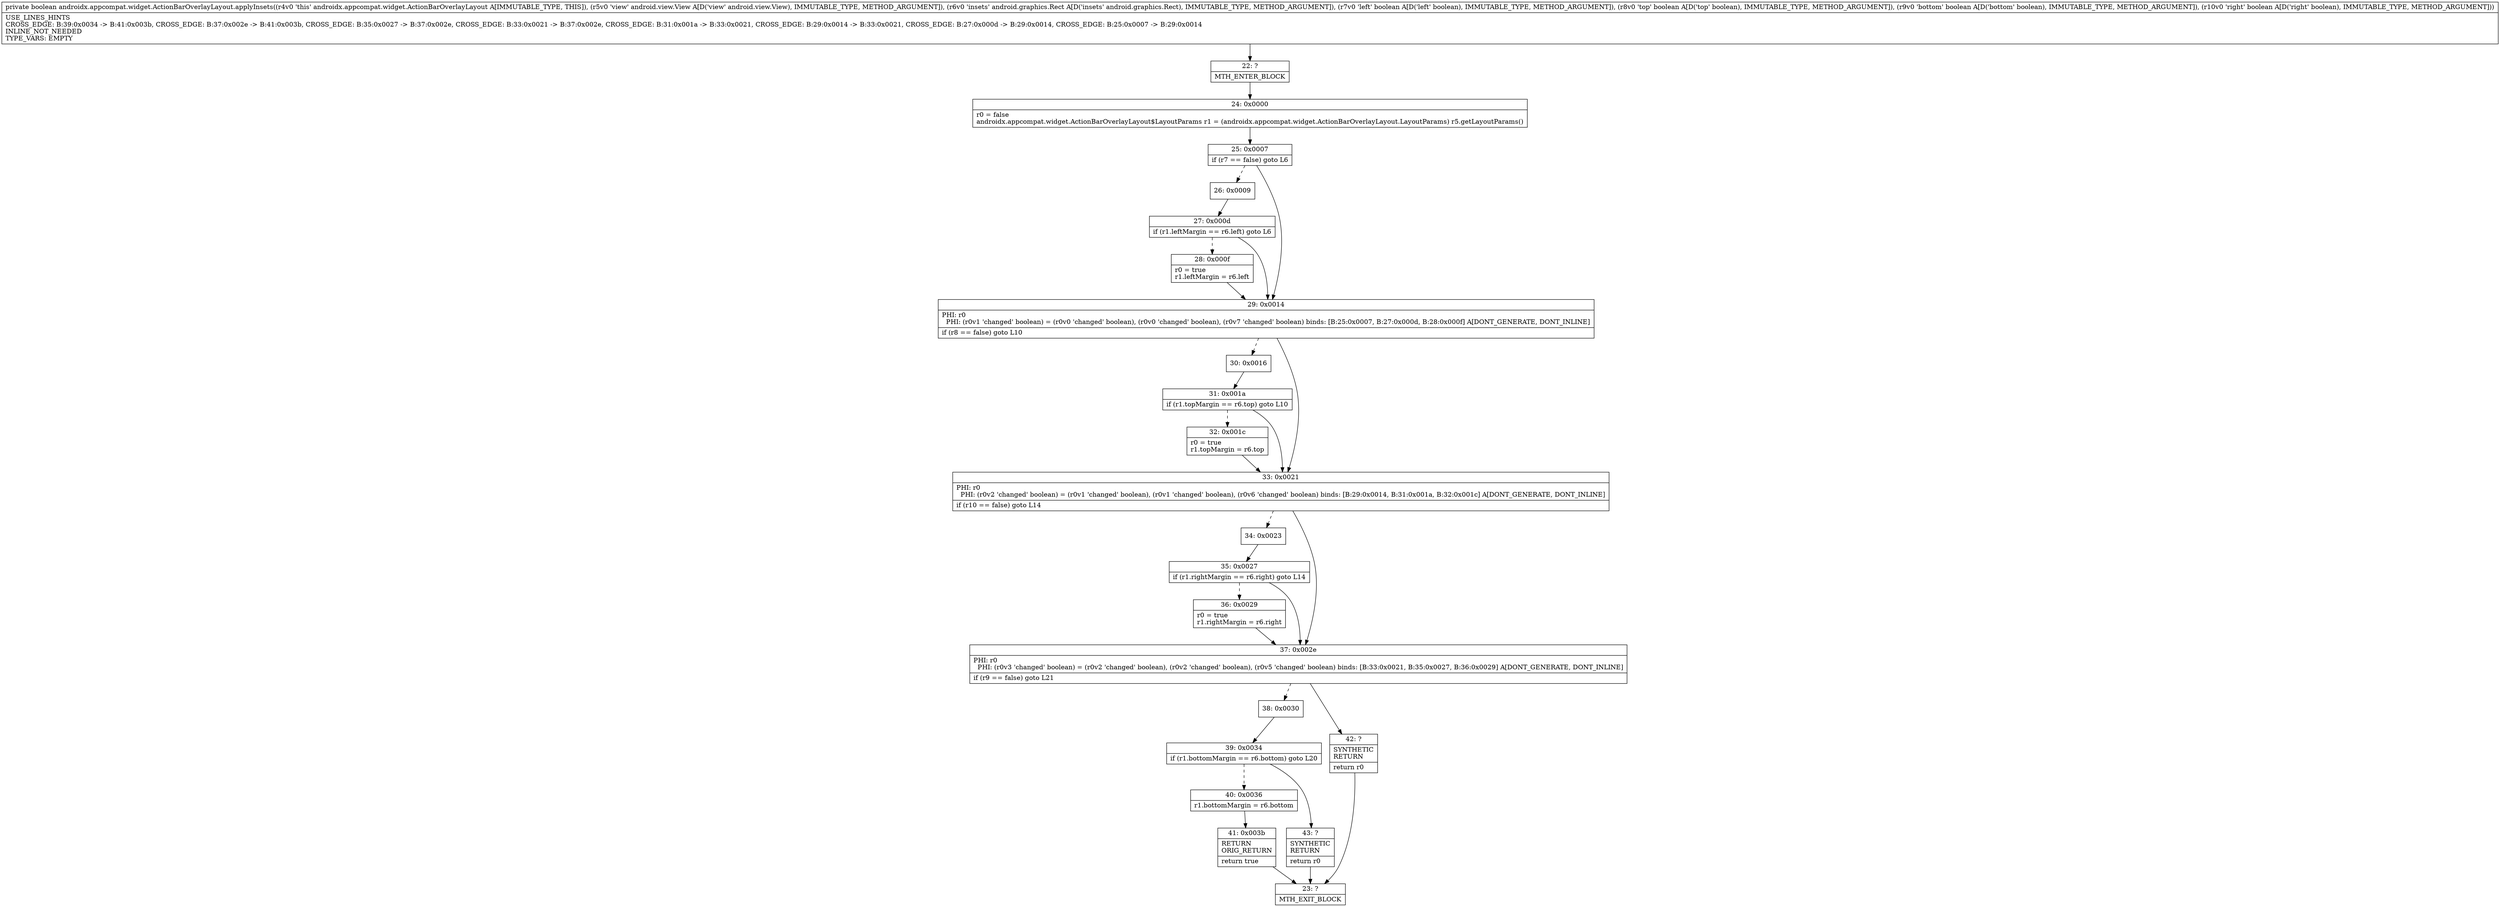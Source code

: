 digraph "CFG forandroidx.appcompat.widget.ActionBarOverlayLayout.applyInsets(Landroid\/view\/View;Landroid\/graphics\/Rect;ZZZZ)Z" {
Node_22 [shape=record,label="{22\:\ ?|MTH_ENTER_BLOCK\l}"];
Node_24 [shape=record,label="{24\:\ 0x0000|r0 = false\landroidx.appcompat.widget.ActionBarOverlayLayout$LayoutParams r1 = (androidx.appcompat.widget.ActionBarOverlayLayout.LayoutParams) r5.getLayoutParams()\l}"];
Node_25 [shape=record,label="{25\:\ 0x0007|if (r7 == false) goto L6\l}"];
Node_26 [shape=record,label="{26\:\ 0x0009}"];
Node_27 [shape=record,label="{27\:\ 0x000d|if (r1.leftMargin == r6.left) goto L6\l}"];
Node_28 [shape=record,label="{28\:\ 0x000f|r0 = true\lr1.leftMargin = r6.left\l}"];
Node_29 [shape=record,label="{29\:\ 0x0014|PHI: r0 \l  PHI: (r0v1 'changed' boolean) = (r0v0 'changed' boolean), (r0v0 'changed' boolean), (r0v7 'changed' boolean) binds: [B:25:0x0007, B:27:0x000d, B:28:0x000f] A[DONT_GENERATE, DONT_INLINE]\l|if (r8 == false) goto L10\l}"];
Node_30 [shape=record,label="{30\:\ 0x0016}"];
Node_31 [shape=record,label="{31\:\ 0x001a|if (r1.topMargin == r6.top) goto L10\l}"];
Node_32 [shape=record,label="{32\:\ 0x001c|r0 = true\lr1.topMargin = r6.top\l}"];
Node_33 [shape=record,label="{33\:\ 0x0021|PHI: r0 \l  PHI: (r0v2 'changed' boolean) = (r0v1 'changed' boolean), (r0v1 'changed' boolean), (r0v6 'changed' boolean) binds: [B:29:0x0014, B:31:0x001a, B:32:0x001c] A[DONT_GENERATE, DONT_INLINE]\l|if (r10 == false) goto L14\l}"];
Node_34 [shape=record,label="{34\:\ 0x0023}"];
Node_35 [shape=record,label="{35\:\ 0x0027|if (r1.rightMargin == r6.right) goto L14\l}"];
Node_36 [shape=record,label="{36\:\ 0x0029|r0 = true\lr1.rightMargin = r6.right\l}"];
Node_37 [shape=record,label="{37\:\ 0x002e|PHI: r0 \l  PHI: (r0v3 'changed' boolean) = (r0v2 'changed' boolean), (r0v2 'changed' boolean), (r0v5 'changed' boolean) binds: [B:33:0x0021, B:35:0x0027, B:36:0x0029] A[DONT_GENERATE, DONT_INLINE]\l|if (r9 == false) goto L21\l}"];
Node_38 [shape=record,label="{38\:\ 0x0030}"];
Node_39 [shape=record,label="{39\:\ 0x0034|if (r1.bottomMargin == r6.bottom) goto L20\l}"];
Node_40 [shape=record,label="{40\:\ 0x0036|r1.bottomMargin = r6.bottom\l}"];
Node_41 [shape=record,label="{41\:\ 0x003b|RETURN\lORIG_RETURN\l|return true\l}"];
Node_23 [shape=record,label="{23\:\ ?|MTH_EXIT_BLOCK\l}"];
Node_43 [shape=record,label="{43\:\ ?|SYNTHETIC\lRETURN\l|return r0\l}"];
Node_42 [shape=record,label="{42\:\ ?|SYNTHETIC\lRETURN\l|return r0\l}"];
MethodNode[shape=record,label="{private boolean androidx.appcompat.widget.ActionBarOverlayLayout.applyInsets((r4v0 'this' androidx.appcompat.widget.ActionBarOverlayLayout A[IMMUTABLE_TYPE, THIS]), (r5v0 'view' android.view.View A[D('view' android.view.View), IMMUTABLE_TYPE, METHOD_ARGUMENT]), (r6v0 'insets' android.graphics.Rect A[D('insets' android.graphics.Rect), IMMUTABLE_TYPE, METHOD_ARGUMENT]), (r7v0 'left' boolean A[D('left' boolean), IMMUTABLE_TYPE, METHOD_ARGUMENT]), (r8v0 'top' boolean A[D('top' boolean), IMMUTABLE_TYPE, METHOD_ARGUMENT]), (r9v0 'bottom' boolean A[D('bottom' boolean), IMMUTABLE_TYPE, METHOD_ARGUMENT]), (r10v0 'right' boolean A[D('right' boolean), IMMUTABLE_TYPE, METHOD_ARGUMENT]))  | USE_LINES_HINTS\lCROSS_EDGE: B:39:0x0034 \-\> B:41:0x003b, CROSS_EDGE: B:37:0x002e \-\> B:41:0x003b, CROSS_EDGE: B:35:0x0027 \-\> B:37:0x002e, CROSS_EDGE: B:33:0x0021 \-\> B:37:0x002e, CROSS_EDGE: B:31:0x001a \-\> B:33:0x0021, CROSS_EDGE: B:29:0x0014 \-\> B:33:0x0021, CROSS_EDGE: B:27:0x000d \-\> B:29:0x0014, CROSS_EDGE: B:25:0x0007 \-\> B:29:0x0014\lINLINE_NOT_NEEDED\lTYPE_VARS: EMPTY\l}"];
MethodNode -> Node_22;Node_22 -> Node_24;
Node_24 -> Node_25;
Node_25 -> Node_26[style=dashed];
Node_25 -> Node_29;
Node_26 -> Node_27;
Node_27 -> Node_28[style=dashed];
Node_27 -> Node_29;
Node_28 -> Node_29;
Node_29 -> Node_30[style=dashed];
Node_29 -> Node_33;
Node_30 -> Node_31;
Node_31 -> Node_32[style=dashed];
Node_31 -> Node_33;
Node_32 -> Node_33;
Node_33 -> Node_34[style=dashed];
Node_33 -> Node_37;
Node_34 -> Node_35;
Node_35 -> Node_36[style=dashed];
Node_35 -> Node_37;
Node_36 -> Node_37;
Node_37 -> Node_38[style=dashed];
Node_37 -> Node_42;
Node_38 -> Node_39;
Node_39 -> Node_40[style=dashed];
Node_39 -> Node_43;
Node_40 -> Node_41;
Node_41 -> Node_23;
Node_43 -> Node_23;
Node_42 -> Node_23;
}

